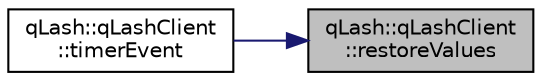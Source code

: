 digraph "qLash::qLashClient::restoreValues"
{
 // LATEX_PDF_SIZE
  edge [fontname="Helvetica",fontsize="10",labelfontname="Helvetica",labelfontsize="10"];
  node [fontname="Helvetica",fontsize="10",shape=record];
  rankdir="RL";
  Node1 [label="qLash::qLashClient\l::restoreValues",height=0.2,width=0.4,color="black", fillcolor="grey75", style="filled", fontcolor="black",tooltip="Signal clients to restore values with getValue()"];
  Node1 -> Node2 [dir="back",color="midnightblue",fontsize="10",style="solid",fontname="Helvetica"];
  Node2 [label="qLash::qLashClient\l::timerEvent",height=0.2,width=0.4,color="black", fillcolor="white", style="filled",URL="$d2/d1e/classq_lash_1_1q_lash_client.html#abfffd23bf32fcb1a7c4ae0cd1f8f03f4",tooltip=" "];
}
